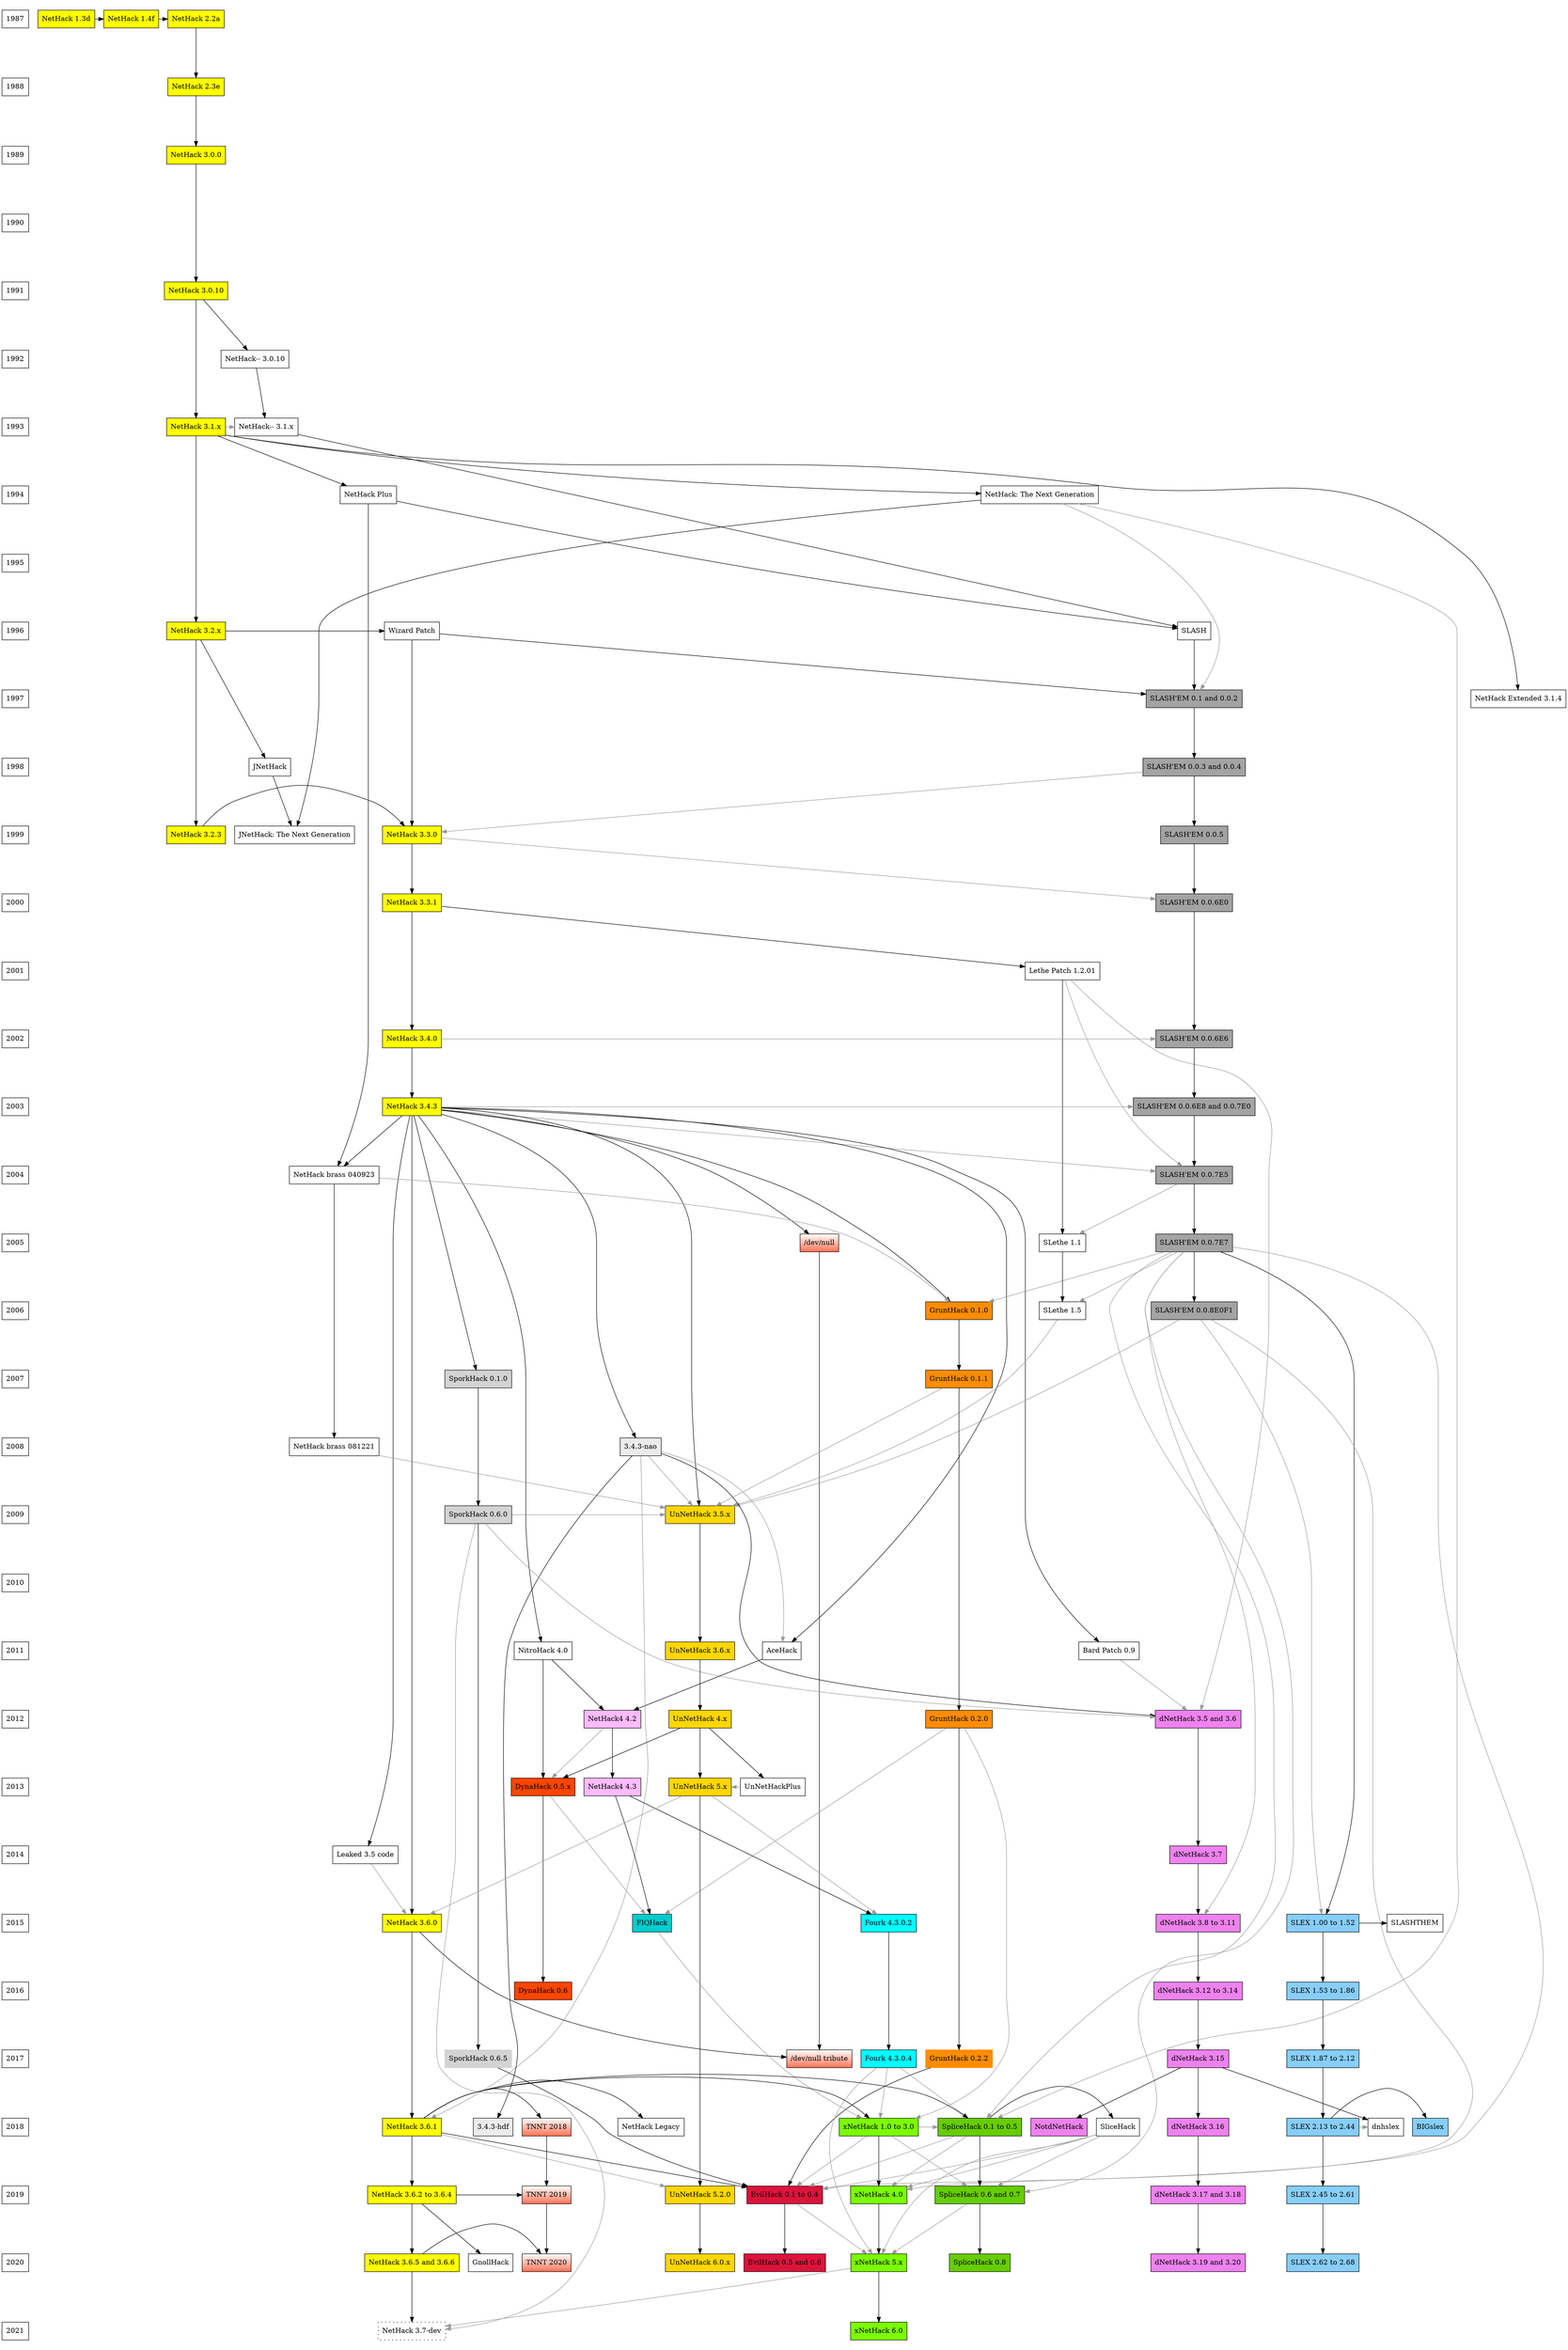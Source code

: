 /* Timeline of all NetHack variants, organized by date.
 *
 * A solid line represents a direct derivation; a dashed line represents
 * inspiration or a smaller group of features copied over.
 *
 * Yellow boxes represent vanilla; white boxes represent abandoned, obsoleted,
 * or fringe variants; various other colors denote active or at least
 * maintained variants.
 *
 * If a variant has more than one release in a year, they are generally merged
 * to avoid having to put two adjacent nodes for the same thing.
 *
 * Also, some releases might be skipped if nothing interesting happened with
 * that node.
 *
 * This graph is not very good at displaying rolling releases that don't have
 * tagged versions; in particular, 3.4.3-nao is a long running one. Variants
 * are marked as unversioned if they don't have clear version numbers (such as
 * FIQHack), or are new in the current year, or were abandoned after one
 * release and only ever had one version.
 *
 * The rules of thumb for whether a current variant should be included on this
 * graph are generally: it should be playable on a server, it should have had
 * at least one release, and it should not be a self-proclaimed joke variant.
 * It's up for some debate what happens if a variant is abandoned, then picked
 * back up by someone else and development and releases resume. Currently these
 * are rendered with a border of their fill color (i.e. no border).
 *
 * Original for UnNetHack by Patric Mueller (bhaak).
 * Updated to reflect changes since 2009 and all other variants by aosdict.
 */

digraph unix {
/* experimental */
/* splines="ortho"; */

ratio=1.50;

        node [shape=rect, style=filled, fillcolor=white];

	1987 [shape=rect];
	1988 [shape=rect];
	1989 [shape=rect];
	1990 [shape=rect];
	1991 [shape=rect];
	1992 [shape=rect];
	1993 [shape=rect];
	1994 [shape=rect];
	1995 [shape=rect];
	1996 [shape=rect];
	1997 [shape=rect];
	1998 [shape=rect];
	1999 [shape=rect];
	2000 [shape=rect];
	2001 [shape=rect];
	2002 [shape=rect];
	2003 [shape=rect];
	2004 [shape=rect];
	2005 [shape=rect];
	2006 [shape=rect];
	2007 [shape=rect];
	2008 [shape=rect];
	2009 [shape=rect];
	2010 [shape=rect];
	2011 [shape=rect];
	2012 [shape=rect];
	2013 [shape=rect];
	2014 [shape=rect];
	2015 [shape=rect];
	2016 [shape=rect];
	2017 [shape=rect];
	2018 [shape=rect];
	2019 [shape=rect];
	2020 [shape=rect];
	2021 [shape=rect];

        /* Arrows in this section are for formatting only and should all be
         * marked invisible, conveying no semantic information about the
         * variants. Beware of cascading effects from GraphViz subsequently
         * messing up the graph in other places after applying a constraint here.
         * If there *is* already a real relationship between two of the nodes
         * on the same level, be sure to omit any invisible arrows here, since
         * they will mess up the actually rendering arrows, and the relationship
         * will be preserved anyway. */
        {rank=same; 1987 "NetHack 1.3d" "NetHack 1.4f" "NetHack 2.2a" ;}
        {rank=same; 1988 "NetHack 2.3e" ;}
        {rank=same; 1989 "NetHack 3.0.0" ;}
        {rank=same; 1990 ;}
        {rank=same; 1991 "NetHack 3.0.10" ;}
        {rank=same; 1992 "NetHack-- 3.0.10" ;}
        {rank=same; 1993 "NetHack 3.1.x" "NetHack-- 3.1.x" ;}
        {rank=same; 1994 "NetHack Plus" "NetHack: The Next Generation" ;}
        {rank=same; 1995 ;}
        {rank=same; 1996 "NetHack 3.2.x" "SLASH" "Wizard Patch" ;}
        {rank=same; 1997 "NetHack Extended 3.1.4" "SLASH'EM 0.1 and 0.0.2" ;}
        {rank=same; 1998 "JNetHack" "SLASH'EM 0.0.3 and 0.0.4" ;}
        {rank=same; 1999 "NetHack 3.2.3" "NetHack 3.3.0" "JNetHack: The Next Generation" "SLASH'EM 0.0.5" ;}
        {rank=same; 2000 "NetHack 3.3.1" "SLASH'EM 0.0.6E0" ;}
        {rank=same; 2001 "Lethe Patch 1.2.01" ;}
        {rank=same; 2002 "NetHack 3.4.0" "SLASH'EM 0.0.6E6"  ;}
        {rank=same; 2003 "NetHack 3.4.3" "SLASH'EM 0.0.6E8 and 0.0.7E0" ;}
        {rank=same; 2004 "NetHack brass 040923" "SLASH'EM 0.0.7E5" ;}
        {rank=same; 2005 "/dev/null" "SLASH'EM 0.0.7E7" "SLethe 1.1" ;}
        {rank=same; 2006 "GruntHack 0.1.0" "SLASH'EM 0.0.8E0F1" "SLethe 1.5" ;}
        {rank=same; 2007 "SporkHack 0.1.0" "GruntHack 0.1.1" ;}
        {rank=same; 2008 "NetHack brass 081221" "3.4.3-nao";}
        {rank=same; 2009 "UnNetHack 3.5.x" "SporkHack 0.6.0";}
        {rank=same; 2011 "UnNetHack 3.6.x" "AceHack" "NitroHack 4.0" "Bard Patch 0.9" ;}
        {rank=same; 2012 "NetHack4 4.2" "GruntHack 0.2.0" "UnNetHack 4.x" "dNetHack 3.5 and 3.6" ;}
        {rank=same; 2013 "NetHack4 4.3" "DynaHack 0.5.x" "UnNetHack 5.x" "UnNetHackPlus" ;}
        {rank=same; 2014 "Leaked 3.5 code" "dNetHack 3.7" ;}
        {rank=same; 2015 "NetHack 3.6.0" "FIQHack" "Fourk 4.3.0.2" "dNetHack 3.8 to 3.11" "SLEX 1.00 to 1.52" "SLASHTHEM" ;}
        {rank=same; 2016 "dNetHack 3.12 to 3.14" "DynaHack 0.6" "SLEX 1.53 to 1.86" ;}
        {rank=same; 2017 "SporkHack 0.6.5" "GruntHack 0.2.2" "Fourk 4.3.0.4" "dNetHack 3.15" "SLEX 1.87 to 2.12" "/dev/null tribute";}
        {rank=same; 2018 "NetHack 3.6.1" "3.4.3-hdf" "xNetHack 1.0 to 3.0" "SpliceHack 0.1 to 0.5" "TNNT 2018" "SliceHack" "NotdNetHack" "dNetHack 3.16" "SLEX 2.13 to 2.44" "dnhslex" "BIGslex" "NetHack Legacy" ;}
        {rank=same; 2019 "NetHack 3.6.2 to 3.6.4" "xNetHack 4.0" "SpliceHack 0.6 and 0.7" "EvilHack 0.1 to 0.4" "TNNT 2019" "UnNetHack 5.2.0" "dNetHack 3.17 and 3.18" "SLEX 2.45 to 2.61";}
        {rank=same; 2020 "NetHack 3.6.5 and 3.6.6" "TNNT 2020" "xNetHack 5.x" "SpliceHack 0.8" "EvilHack 0.5 and 0.6" "dNetHack 3.19 and 3.20" "UnNetHack 6.0.x" "SLEX 2.62 to 2.68" "GnollHack" ;}
        {rank=same; 2021 "NetHack 3.7-dev" "xNetHack 6.0" ;}

	/* NetHack */
        /* increment group number when there is more than one version in a year */
	"NetHack 1.3d" -> "NetHack 1.4f" -> "NetHack 2.2a" -> "NetHack 2.3e" -> "NetHack 3.0.0" -> "NetHack 3.0.10" -> "NetHack 3.1.x" -> "NetHack 3.2.x" -> "NetHack 3.2.3" -> "NetHack 3.3.0" -> "NetHack 3.3.1" -> "NetHack 3.4.0" -> "NetHack 3.4.3" -> "NetHack 3.6.0" -> "NetHack 3.6.1" -> "NetHack 3.6.2 to 3.6.4" -> "NetHack 3.6.5 and 3.6.6" -> "NetHack 3.7-dev" [weight=10];
        "NetHack 3.4.3" -> "Leaked 3.5 code"
        "Leaked 3.5 code" -> "NetHack 3.6.0" [color=gray60];
	"NetHack 1.3d" [fillcolor="yellow"];
	"NetHack 1.4f" [fillcolor="yellow"];
	"NetHack 2.2a" [group=vanilla1, fillcolor="yellow"];
	"NetHack 2.3e" [group=vanilla1, fillcolor="yellow"];
	"NetHack 3.0.0" [group=vanilla1, fillcolor="yellow"];
	"NetHack 3.0.10" [group=vanilla1, fillcolor="yellow"];
	"NetHack 3.1.x" [group=vanilla1, fillcolor="yellow"];
	"NetHack 3.2.x" [group=vanilla1, fillcolor="yellow"];
	"NetHack 3.2.3" [group=vanilla1, fillcolor="yellow"];
	"NetHack 3.3.0" [group=vanilla2, fillcolor="yellow"];
	"NetHack 3.3.1" [group=vanilla2, fillcolor="yellow"];
	"NetHack 3.4.0" [group=vanilla2,fillcolor="yellow"];
	"NetHack 3.4.3" [group=vanilla2, fillcolor="yellow"];
	"NetHack 3.6.0" [group=vanilla2, fillcolor="yellow"];
	"NetHack 3.6.1" [group=vanilla2, fillcolor="yellow"];
	"NetHack 3.6.2 to 3.6.4" [group=vanilla2, fillcolor="yellow"];
        "NetHack 3.6.5 and 3.6.6" [group=vanilla2, fillcolor="yellow"];
        "NetHack 3.7-dev" [fillcolor="yellow", style="dotted"];

	/* NetHack: The Next Generation */
	"NetHack 3.1.x" -> "NetHack: The Next Generation";

        /* NetHack Extended */
        "NetHack 3.1.x" -> "NetHack Extended 3.1.4";

        /* JNetHack */
        "NetHack 3.2.x" -> "JNetHack";
        "JNetHack" -> "JNetHack: The Next Generation";
        "NetHack: The Next Generation" -> "JNetHack: The Next Generation";

	/* nethackwiki.com/wiki/NetHack-- */
	"NetHack 3.0.10" -> "NetHack-- 3.0.10";
	"NetHack-- 3.0.10" -> "NetHack-- 3.1.x";
	"NetHack 3.1.x" -> "NetHack-- 3.1.x" [color=gray60];

	/* nethack.wikia.com/wiki/NetHack_Plus */
	"NetHack 3.1.x" -> "NetHack Plus";

	/* SLASH V1 - V6,  slashem/dat/history */
	"NetHack-- 3.1.x" -> "SLASH";
	"NetHack Plus" -> "SLASH";
        "SLASH" [group=slash];

	/* Wizard Patch */
	"NetHack 3.2.x" -> "Wizard Patch";
	"Wizard Patch" -> "NetHack 3.3.0";
	"Wizard Patch" -> "SLASH'EM 0.1 and 0.0.2";

	/* SLASH EM */
	"SLASH" -> "SLASH'EM 0.1 and 0.0.2";
	"NetHack 3.3.0" -> "SLASH'EM 0.0.6E0" [color=gray60];
	"NetHack 3.4.0" -> "SLASH'EM 0.0.6E6" [color=gray60];
	"NetHack 3.4.3" -> "SLASH'EM 0.0.6E8 and 0.0.7E0" [color=gray60];
	"NetHack 3.4.3" -> "SLASH'EM 0.0.7E5" [color=gray60];
        "NetHack: The Next Generation" -> "SLASH'EM 0.1 and 0.0.2" [color=gray60]; /* not sure when some TNG features made it into SLASH'EM; it might even be SLASH */
        "SLASH'EM 0.0.3 and 0.0.4" -> "NetHack 3.3.0" [color=gray60];
	"SLASH'EM 0.1 and 0.0.2" -> "SLASH'EM 0.0.3 and 0.0.4" -> "SLASH'EM 0.0.5" -> "SLASH'EM 0.0.6E0" -> "SLASH'EM 0.0.6E6" ->  "SLASH'EM 0.0.6E8 and 0.0.7E0" -> "SLASH'EM 0.0.7E5" -> "SLASH'EM 0.0.7E7" -> "SLASH'EM 0.0.8E0F1";
	"SLASH'EM 0.1 and 0.0.2"  [group=slash, fillcolor=gray64];
	"SLASH'EM 0.0.3 and 0.0.4"  [group=slash, fillcolor=gray64];
	"SLASH'EM 0.0.5"  [group=slash, fillcolor=gray64];
	"SLASH'EM 0.0.6E0"  [group=slash, fillcolor=gray64];
	"SLASH'EM 0.0.6E6"  [group=slash, fillcolor=gray64];
	"SLASH'EM 0.0.6E8 and 0.0.7E0"  [group=slash, fillcolor=gray64];
	"SLASH'EM 0.0.7E5"  [group=slash, fillcolor=gray64];
	"SLASH'EM 0.0.7E7"  [group=slash, fillcolor=gray64];
	"SLASH'EM 0.0.8E0F1" [group=slash, fillcolor=gray64];

        /* NAO - alt.org/nethack */
        "NetHack 3.4.3" -> "3.4.3-nao";
        "3.4.3-nao" -> "NetHack 3.6.1" [color=gray60];
        "3.4.3-nao" [fillcolor="gray92"];

        /* HDF - hardfought.org server builds */
        "3.4.3-nao" -> "3.4.3-hdf";
        "3.4.3-hdf" [fillcolor="gray92"]

        /* devnull tournament */
        "NetHack 3.4.3" -> "/dev/null";
        "/dev/null" -> "/dev/null tribute";
        "NetHack 3.6.0" -> "/dev/null tribute";
        "/dev/null" [group=tournament, fillcolor="white:coral1", gradientangle=270]
        "/dev/null tribute" [group=tournament, fillcolor="white:coral1", gradientangle=270]

        /* The November NetHack Tournament */
        "NetHack 3.6.1" -> "TNNT 2018";
        "NetHack 3.6.2 to 3.6.4" -> "TNNT 2019";
        "NetHack 3.6.5 and 3.6.6" -> "TNNT 2020";
        "TNNT 2018" -> "TNNT 2019" -> "TNNT 2020";
        "TNNT 2018" [group=tournament, fillcolor="white:coral1", gradientangle=270]
        "TNNT 2019" [group=tournament, fillcolor="white:coral1", gradientangle=270]
        "TNNT 2020" [group=tournament, fillcolor="white:coral1", gradientangle=270]

	/* GruntHack */
	"NetHack 3.4.3" -> "GruntHack 0.1.0";
        "SLASH'EM 0.0.7E7" -> "GruntHack 0.1.0" [color=gray60];
        "NetHack brass 040923" -> "GruntHack 0.1.0" [color=gray60];
	"GruntHack 0.1.0" -> "GruntHack 0.1.1";
        "GruntHack 0.1.1" -> "GruntHack 0.2.0";
        "GruntHack 0.2.0" -> "GruntHack 0.2.2";
	"GruntHack 0.1.0" [group=gh, fillcolor=darkorange];
	"GruntHack 0.1.1" [group=gh, fillcolor=darkorange];
        "GruntHack 0.2.0" [group=gh, fillcolor=darkorange];
        "GruntHack 0.2.2" [group=gh, fillcolor=darkorange, color=darkorange];

	/* SporkHack */
	"NetHack 3.4.3" -> "SporkHack 0.1.0";
	"SporkHack 0.6.0" -> "NetHack 3.7-dev" [color=gray60];
	"SporkHack 0.1.0" -> "SporkHack 0.6.0";
	"SporkHack 0.6.0" -> "SporkHack 0.6.5";
        "SporkHack 0.1.0" [group=spork, fillcolor=lightgray];
        "SporkHack 0.6.0" [group=spork, fillcolor=lightgray];
        "SporkHack 0.6.5" [group=spork, fillcolor=lightgray, color=lightgray];

	/* NetHack brass www.maroon.dti.ne.jp/youkan/nethack/index_e.html */
	"NetHack 3.4.3" -> "NetHack brass 040923";
	"NetHack Plus" -> "NetHack brass 040923";
	"NetHack brass 040923" -> "NetHack brass 081221";
	"NetHack brass 040923" [group=brass];
        "NetHack brass 081221" [group=brass];

	/* Lethe Patch */
	"NetHack 3.3.1" -> "Lethe Patch 1.2.01";
	"Lethe Patch 1.2.01" -> "SLethe 1.1" -> "SLethe 1.5";
	"Lethe Patch 1.2.01" -> "SLASH'EM 0.0.7E5" [color=gray60];
        "SLASH'EM 0.0.7E5" -> "SLethe 1.1" [color=gray60];
        "SLASH'EM 0.0.7E7" -> "SLethe 1.5" [color=gray60];
        "Lethe Patch 1.2.01" [group=slethe]
        "SLethe 1.1" [group=slethe]
        "SLethe 1.5" [group=slethe]

	/* UnNetHack */
	"NetHack 3.4.3" -> "UnNetHack 3.5.x";
	"3.4.3-nao" -> "UnNetHack 3.5.x" [color=gray60];
	"SLASH'EM 0.0.8E0F1" -> "UnNetHack 3.5.x" [color=gray60];
	"NetHack brass 081221" -> "UnNetHack 3.5.x" [color=gray60];
	"GruntHack 0.1.1" -> "UnNetHack 3.5.x" [color=gray60];
	"SporkHack 0.6.0" -> "UnNetHack 3.5.x" [color=gray60];
	"SLethe 1.5" -> "UnNetHack 3.5.x" [color=gray60];
	"UnNetHackPlus" -> "UnNetHack 5.x" [color=gray60];
	"NetHack 3.6.1" -> "UnNetHack 5.2.0" [color=gray60];
        "UnNetHack 3.5.x" -> "UnNetHack 3.6.x" -> "UnNetHack 4.x" -> "UnNetHack 5.x" -> "UnNetHack 5.2.0" -> "UnNetHack 6.0.x";
        "UnNetHack 5.x" -> "NetHack 3.6.0" [color=gray60];
	"UnNetHack 3.5.x" [group=un, fillcolor=gold];
	"UnNetHack 3.6.x" [group=un, fillcolor=gold];
	"UnNetHack 4.x" [group=un, fillcolor=gold];
	"UnNetHack 5.x" [group=un, fillcolor=gold];
	"UnNetHack 5.2.0" [group=un, fillcolor=gold];
        "UnNetHack 6.0.x" [group=un, fillcolor=gold];

        /* UnNetHackPlus */
        "UnNetHack 4.x" -> "UnNetHackPlus"

        /* Bard patch */
        "NetHack 3.4.3" -> "Bard Patch 0.9"

        /* dNetHack */
        "3.4.3-nao" -> "dNetHack 3.5 and 3.6" -> "dNetHack 3.7" -> "dNetHack 3.8 to 3.11" -> "dNetHack 3.12 to 3.14" -> "dNetHack 3.15" -> "dNetHack 3.16" -> "dNetHack 3.17 and 3.18" -> "dNetHack 3.19 and 3.20"
        "Bard Patch 0.9" -> "dNetHack 3.5 and 3.6" [color=gray60];
        "Lethe Patch 1.2.01" -> "dNetHack 3.5 and 3.6" [color=gray60];
        "SLASH'EM 0.0.7E7" -> "dNetHack 3.8 to 3.11" [color=gray60];
        "SporkHack 0.6.0" -> "dNetHack 3.5 and 3.6" [color=gray60];
        "dNetHack 3.5 and 3.6" [group=dnh, fillcolor=violet];
        "dNetHack 3.7" [group=dnh, fillcolor=violet];
        "dNetHack 3.8 to 3.11" [group=dnh, fillcolor=violet];
        "dNetHack 3.12 to 3.14" [group=dnh, fillcolor=violet];
        "dNetHack 3.15" [group=dnh, fillcolor=violet];
        "dNetHack 3.16" [group=dnh, fillcolor=violet];
        "dNetHack 3.17 and 3.18" [group=dnh, fillcolor=violet];
        "dNetHack 3.19 and 3.20" [group=dnh, fillcolor=violet];

        /* NotDNetHack */
        "dNetHack 3.15" -> "NotdNetHack"
        "NotdNetHack" [fillcolor=violet];

        /* AceHack */
        "NetHack 3.4.3" -> "AceHack"
        "3.4.3-nao" -> "AceHack" [color=gray60];

        /* Nitro and NetHack4 */
        "NetHack 3.4.3" -> "NitroHack 4.0"
        "NitroHack 4.0" -> "NetHack4 4.2"
        "AceHack" -> "NetHack4 4.2"
        "NetHack4 4.2" -> "NetHack4 4.3"
        "NetHack4 4.2" [group=nh4, fillcolor=plum1];
        "NetHack4 4.3" [group=nh4, fillcolor=plum1];

        /* Fourk */
        "NetHack4 4.3" -> "Fourk 4.3.0.2"
        "Fourk 4.3.0.2" -> "Fourk 4.3.0.4"
        "UnNetHack 5.x" -> "Fourk 4.3.0.2" [color=gray60];
        "Fourk 4.3.0.2" [group=fourk, fillcolor=cyan];
        "Fourk 4.3.0.4" [group=fourk, fillcolor=cyan];

        /* FIQHack */
        "NetHack4 4.3" -> "FIQHack"
        "GruntHack 0.2.0" -> "FIQHack" [color=gray60];
        "DynaHack 0.5.x" -> "FIQHack" [color=gray60];
        "FIQHack" [fillcolor=cyan3];

        /* DynaHack */
        "NitroHack 4.0" -> "DynaHack 0.5.x"
        "UnNetHack 4.x" -> "DynaHack 0.5.x"
        "NetHack4 4.2" -> "DynaHack 0.5.x" [color=gray60];
        "DynaHack 0.5.x" -> "DynaHack 0.6"
        "DynaHack 0.5.x" [group=dyn, fillcolor=orangered];
        "DynaHack 0.6" [group=dyn, fillcolor=orangered];

        /* SLEX and SLASHTHEM */
        "SLASH'EM 0.0.7E7" -> "SLEX 1.00 to 1.52"
        "SLASH'EM 0.0.8E0F1" -> "SLEX 1.00 to 1.52" [color=gray60];
        "SLEX 1.00 to 1.52" -> "SLEX 1.53 to 1.86"
        "SLEX 1.53 to 1.86" -> "SLEX 1.87 to 2.12"
        "SLEX 1.87 to 2.12" -> "SLEX 2.13 to 2.44"
        "SLEX 2.13 to 2.44" -> "SLEX 2.45 to 2.61"
        "SLEX 2.45 to 2.61" -> "SLEX 2.62 to 2.68"
        "SLEX 1.00 to 1.52" -> "SLASHTHEM"
        "SLEX 1.00 to 1.52" [group=slex, fillcolor=lightskyblue];
        "SLEX 1.53 to 1.86" [group=slex, fillcolor=lightskyblue];
        "SLEX 1.87 to 2.12" [group=slex, fillcolor=lightskyblue];
        "SLEX 2.13 to 2.44" [group=slex, fillcolor=lightskyblue];
        "SLEX 2.45 to 2.61" [group=slex, fillcolor=lightskyblue];
        "SLEX 2.62 to 2.68" [group=slex, fillcolor=lightskyblue];

        /* Amy, why */
        "SLEX 2.13 to 2.44" -> "dnhslex" [color=gray60];
        "dNetHack 3.15" -> "dnhslex";
        "SLEX 2.13 to 2.44" -> "BIGslex"
        "BIGslex" [fillcolor=lightskyblue];

        /* xNetHack */
        "NetHack 3.6.1" -> "xNetHack 1.0 to 3.0";
        "GruntHack 0.2.0" -> "xNetHack 1.0 to 3.0" [color=gray60];
        "Fourk 4.3.0.4" -> "xNetHack 1.0 to 3.0" [color=gray60];
        "FIQHack" -> "xNetHack 1.0 to 3.0" [color=gray60];
        "SLASH'EM 0.0.7E7" -> "xNetHack 4.0" [color=gray60];
        "SpliceHack 0.1 to 0.5" -> "xNetHack 4.0" [color=gray60];
        "SpliceHack 0.6 and 0.7" -> "xNetHack 5.x" [color=gray60];
        "SliceHack" -> "xNetHack 4.0" [color=gray60];
        "SliceHack" -> "xNetHack 5.x" [color=gray60];
        "EvilHack 0.1 to 0.4" -> "xNetHack 5.x" [color=gray60];
        "Fourk 4.3.0.4" -> "xNetHack 5.x" [color=gray60];
        "xNetHack 5.x" -> "NetHack 3.7-dev" [color=gray60];
        "xNetHack 1.0 to 3.0" -> "xNetHack 4.0" -> "xNetHack 5.x" -> "xNetHack 6.0";
        "xNetHack 1.0 to 3.0" [group=xnh, fillcolor=lawngreen];
        "xNetHack 4.0" [group=xnh, fillcolor=lawngreen];
        "xNetHack 5.x" [group=xnh, fillcolor=lawngreen];
        "xNetHack 6.0" [group=xnh, fillcolor=lawngreen];

        /* SpliceHack */
        "NetHack 3.6.1" -> "SpliceHack 0.1 to 0.5";
        "xNetHack 1.0 to 3.0" -> "SpliceHack 0.1 to 0.5" [color=gray60];
        "NetHack: The Next Generation" -> "SpliceHack 0.1 to 0.5" [color=gray60];
        "SLASH'EM 0.0.7E7" -> "SpliceHack 0.1 to 0.5" [color=gray60];
        "Fourk 4.3.0.4" -> "SpliceHack 0.1 to 0.5" [color=gray60];
        "xNetHack 1.0 to 3.0" -> "SpliceHack 0.6 and 0.7" [color=gray60];
        "SliceHack" -> "SpliceHack 0.6 and 0.7" [color=gray60];
        "SLASH'EM 0.0.7E7" -> "SpliceHack 0.6 and 0.7" [color=gray60];
        "SpliceHack 0.1 to 0.5" -> "SpliceHack 0.6 and 0.7" -> "SpliceHack 0.8";
        "SpliceHack 0.1 to 0.5" [group=spl, fillcolor=chartreuse3];
        "SpliceHack 0.6 and 0.7" [group=spl, fillcolor=chartreuse3];
        "SpliceHack 0.8" [group=spl, fillcolor=chartreuse3];

        /* Michael Searle's SliceHack */
        "SpliceHack 0.1 to 0.5" -> "SliceHack" [weight=10];

        /* K2's EvilHack */
        "NetHack 3.6.1" -> "EvilHack 0.1 to 0.4";
        "GruntHack 0.2.2" -> "EvilHack 0.1 to 0.4";
        "SporkHack 0.6.5" -> "EvilHack 0.1 to 0.4";
        "xNetHack 1.0 to 3.0" -> "EvilHack 0.1 to 0.4" [color=gray60];
        "SpliceHack 0.1 to 0.5" -> "EvilHack 0.1 to 0.4" [color=gray60];
        "SliceHack" -> "EvilHack 0.1 to 0.4" [color=gray60];
        "SLASH'EM 0.0.8E0F1" -> "EvilHack 0.1 to 0.4" [color=gray60];
        "EvilHack 0.1 to 0.4" -> "EvilHack 0.5 and 0.6";
        "EvilHack 0.1 to 0.4" [group=evil, fillcolor=crimson];
        "EvilHack 0.5 and 0.6" [group=evil, fillcolor=crimson];

        /* GnollHack */
        "NetHack 3.6.2 to 3.6.4" -> "GnollHack";

        /* NetHack Legacy */
        "NetHack 3.6.1" -> "NetHack Legacy";

        /* BrevisHack -- not released yet */
        /* "3.4.3-hdf" -> "BrevisHack"; */

	"1987" -> "1988" -> "1989" -> "1990" -> "1991" -> "1992" -> "1993" -> "1994" -> "1995" -> "1996" -> "1997" -> "1998" -> "1999" -> "2000" -> "2001" -> "2002" -> "2003" -> "2004" -> "2005" -> "2006" -> "2007" -> "2008" -> "2009" -> "2010" -> "2011" -> "2012" -> "2013" -> "2014" -> "2015" -> "2016" -> "2017" -> "2018" -> "2019" -> "2020" -> "2021" [shape=rect, style=invis];

}
